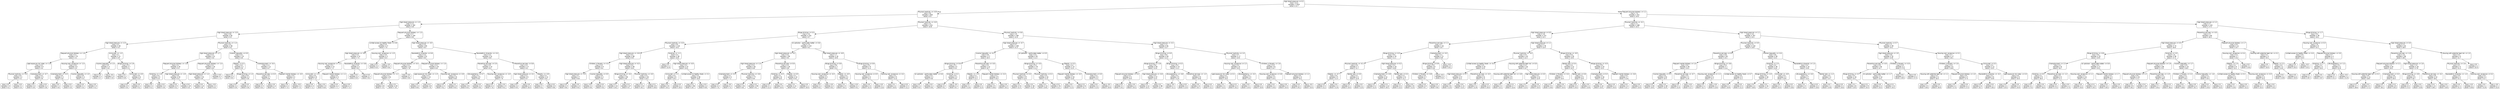 digraph Tree {
node [shape=box, style="rounded", color="black", fontname=helvetica] ;
edge [fontname=helvetica] ;
0 [label="High blood pressure <= 0.1\nmse = 12.4\nsamples = 1024\nvalue = 11.7"] ;
1 [label="Physical inactivity <= -0.9\nmse = 5.6\nsamples = 603\nvalue = 9.5"] ;
0 -> 1 [labeldistance=2.5, labelangle=45, headlabel="True"] ;
2 [label="High blood pressure <= -1.3\nmse = 2.4\nsamples = 182\nvalue = 6.9"] ;
1 -> 2 ;
3 [label="High blood pressure <= -2.0\nmse = 0.8\nsamples = 82\nvalue = 5.5"] ;
2 -> 3 ;
4 [label="High blood pressure <= -2.3\nmse = 0.2\nsamples = 26\nvalue = 4.5"] ;
3 -> 4 ;
5 [label="Frequent physical distress <= -1.9\nmse = 0.1\nsamples = 15\nvalue = 4.1"] ;
4 -> 5 ;
6 [label="Lead exposure risk index <= -1.9\nmse = 0.0\nsamples = 9\nvalue = 4.0"] ;
5 -> 6 ;
7 [label="Physical inactivity <= -2.0\nmse = 0.0\nsamples = 4\nvalue = 4.2"] ;
6 -> 7 ;
8 [label="mse = 0.0\nsamples = 3\nvalue = 4.2"] ;
7 -> 8 ;
9 [label="mse = -0.0\nsamples = 1\nvalue = 4.4"] ;
7 -> 9 ;
10 [label="Unemployment <= -0.7\nmse = 0.0\nsamples = 5\nvalue = 3.9"] ;
6 -> 10 ;
11 [label="mse = 0.0\nsamples = 4\nvalue = 3.9"] ;
10 -> 11 ;
12 [label="mse = 0.0\nsamples = 1\nvalue = 3.8"] ;
10 -> 12 ;
13 [label="Housing cost, excessive <= -1.3\nmse = 0.0\nsamples = 6\nvalue = 4.3"] ;
5 -> 13 ;
14 [label="Unemployment <= -0.4\nmse = 0.0\nsamples = 2\nvalue = 4.6"] ;
13 -> 14 ;
15 [label="mse = 0.0\nsamples = 1\nvalue = 4.6"] ;
14 -> 15 ;
16 [label="mse = 0.0\nsamples = 1\nvalue = 4.5"] ;
14 -> 16 ;
17 [label="Income Inequality <= 1.0\nmse = 0.0\nsamples = 4\nvalue = 4.3"] ;
13 -> 17 ;
18 [label="mse = 0.0\nsamples = 1\nvalue = 4.4"] ;
17 -> 18 ;
19 [label="mse = 0.0\nsamples = 3\nvalue = 4.2"] ;
17 -> 19 ;
20 [label="Uninsured <= -1.3\nmse = 0.1\nsamples = 11\nvalue = 4.9"] ;
4 -> 20 ;
21 [label="Income Inequality <= 1.3\nmse = 0.0\nsamples = 4\nvalue = 4.6"] ;
20 -> 21 ;
22 [label="mse = 0.0\nsamples = 1\nvalue = 4.7"] ;
21 -> 22 ;
23 [label="mse = -0.0\nsamples = 3\nvalue = 4.6"] ;
21 -> 23 ;
24 [label="Binge drinking <= 1.9\nmse = 0.1\nsamples = 7\nvalue = 5.1"] ;
20 -> 24 ;
25 [label="mse = 0.0\nsamples = 1\nvalue = 5.8"] ;
24 -> 25 ;
26 [label="Uninsured <= -0.5\nmse = 0.0\nsamples = 6\nvalue = 5.0"] ;
24 -> 26 ;
27 [label="mse = 0.0\nsamples = 5\nvalue = 5.0"] ;
26 -> 27 ;
28 [label="mse = 0.0\nsamples = 1\nvalue = 5.2"] ;
26 -> 28 ;
29 [label="Physical inactivity <= -1.4\nmse = 0.4\nsamples = 56\nvalue = 5.9"] ;
3 -> 29 ;
30 [label="High blood pressure <= -1.7\nmse = 0.3\nsamples = 41\nvalue = 5.6"] ;
29 -> 30 ;
31 [label="Frequent physical distress <= -1.8\nmse = 0.1\nsamples = 25\nvalue = 5.3"] ;
30 -> 31 ;
32 [label="Smoking <= -1.8\nmse = 0.0\nsamples = 5\nvalue = 5.0"] ;
31 -> 32 ;
33 [label="mse = 0.0\nsamples = 2\nvalue = 5.2"] ;
32 -> 33 ;
34 [label="mse = 0.0\nsamples = 3\nvalue = 4.9"] ;
32 -> 34 ;
35 [label="High blood pressure <= -1.9\nmse = 0.0\nsamples = 20\nvalue = 5.4"] ;
31 -> 35 ;
36 [label="mse = 0.0\nsamples = 5\nvalue = 5.2"] ;
35 -> 36 ;
37 [label="mse = 0.0\nsamples = 15\nvalue = 5.5"] ;
35 -> 37 ;
38 [label="Frequent physical distress <= -1.4\nmse = 0.2\nsamples = 16\nvalue = 6.0"] ;
30 -> 38 ;
39 [label="High blood pressure <= -1.4\nmse = 0.1\nsamples = 15\nvalue = 5.9"] ;
38 -> 39 ;
40 [label="mse = 0.0\nsamples = 13\nvalue = 5.8"] ;
39 -> 40 ;
41 [label="mse = -0.0\nsamples = 2\nvalue = 6.4"] ;
39 -> 41 ;
42 [label="mse = -0.0\nsamples = 1\nvalue = 7.1"] ;
38 -> 42 ;
43 [label="Income Inequality <= 0.0\nmse = 0.2\nsamples = 15\nvalue = 6.6"] ;
29 -> 43 ;
44 [label="Obesity <= 0.1\nmse = 0.0\nsamples = 4\nvalue = 5.9"] ;
43 -> 44 ;
45 [label="mse = 0.0\nsamples = 2\nvalue = 6.0"] ;
44 -> 45 ;
46 [label="Binge drinking <= 1.3\nmse = 0.0\nsamples = 2\nvalue = 5.8"] ;
44 -> 46 ;
47 [label="mse = 0.0\nsamples = 1\nvalue = 5.9"] ;
46 -> 47 ;
48 [label="mse = 0.0\nsamples = 1\nvalue = 5.8"] ;
46 -> 48 ;
49 [label="Unemployment <= -0.4\nmse = 0.1\nsamples = 11\nvalue = 6.7"] ;
43 -> 49 ;
50 [label="Preventive services <= 0.3\nmse = 0.0\nsamples = 7\nvalue = 6.6"] ;
49 -> 50 ;
51 [label="mse = 0.0\nsamples = 3\nvalue = 6.4"] ;
50 -> 51 ;
52 [label="mse = 0.0\nsamples = 4\nvalue = 6.7"] ;
50 -> 52 ;
53 [label="Frequent mental distress <= -0.5\nmse = 0.0\nsamples = 4\nvalue = 7.2"] ;
49 -> 53 ;
54 [label="mse = 0.0\nsamples = 2\nvalue = 7.0"] ;
53 -> 54 ;
55 [label="mse = -0.0\nsamples = 2\nvalue = 7.4"] ;
53 -> 55 ;
56 [label="Frequent physical distress <= -1.3\nmse = 0.7\nsamples = 100\nvalue = 8.0"] ;
2 -> 56 ;
57 [label="Limited access to healthy foods <= 0.8\nmse = 0.4\nsamples = 17\nvalue = 7.0"] ;
56 -> 57 ;
58 [label="High blood pressure <= -0.6\nmse = 0.2\nsamples = 14\nvalue = 7.3"] ;
57 -> 58 ;
59 [label="Housing cost, excessive <= -1.1\nmse = 0.1\nsamples = 12\nvalue = 7.2"] ;
58 -> 59 ;
60 [label="Uninsured <= -1.4\nmse = 0.0\nsamples = 8\nvalue = 7.0"] ;
59 -> 60 ;
61 [label="mse = 0.0\nsamples = 3\nvalue = 7.2"] ;
60 -> 61 ;
62 [label="mse = 0.0\nsamples = 5\nvalue = 6.8"] ;
60 -> 62 ;
63 [label="Frequent mental distress <= -1.1\nmse = 0.0\nsamples = 4\nvalue = 7.4"] ;
59 -> 63 ;
64 [label="mse = 0.0\nsamples = 2\nvalue = 7.7"] ;
63 -> 64 ;
65 [label="mse = 0.0\nsamples = 2\nvalue = 7.3"] ;
63 -> 65 ;
66 [label="Racial/ethnic diversity <= -0.8\nmse = 0.0\nsamples = 2\nvalue = 8.2"] ;
58 -> 66 ;
67 [label="mse = 0.0\nsamples = 1\nvalue = 8.3"] ;
66 -> 67 ;
68 [label="mse = 0.0\nsamples = 1\nvalue = 8.2"] ;
66 -> 68 ;
69 [label="Housing cost, excessive <= -1.5\nmse = 0.0\nsamples = 3\nvalue = 6.3"] ;
57 -> 69 ;
70 [label="mse = 0.0\nsamples = 2\nvalue = 6.3"] ;
69 -> 70 ;
71 [label="mse = -0.0\nsamples = 1\nvalue = 6.6"] ;
69 -> 71 ;
72 [label="High blood pressure <= -0.5\nmse = 0.5\nsamples = 83\nvalue = 8.3"] ;
56 -> 72 ;
73 [label="Racial/ethnic diversity <= 0.6\nmse = 0.3\nsamples = 52\nvalue = 8.0"] ;
72 -> 73 ;
74 [label="Frequent physical distress <= -0.4\nmse = 0.2\nsamples = 32\nvalue = 7.8"] ;
73 -> 74 ;
75 [label="Frequent physical distress <= -1.1\nmse = 0.1\nsamples = 31\nvalue = 7.7"] ;
74 -> 75 ;
76 [label="mse = 0.1\nsamples = 8\nvalue = 7.5"] ;
75 -> 76 ;
77 [label="mse = 0.1\nsamples = 23\nvalue = 7.8"] ;
75 -> 77 ;
78 [label="mse = -0.0\nsamples = 1\nvalue = 9.6"] ;
74 -> 78 ;
79 [label="Frequent physical distress <= -1.0\nmse = 0.3\nsamples = 20\nvalue = 8.4"] ;
73 -> 79 ;
80 [label="Lead exposure risk index <= -1.3\nmse = 0.3\nsamples = 12\nvalue = 8.1"] ;
79 -> 80 ;
81 [label="mse = 0.0\nsamples = 4\nvalue = 8.6"] ;
80 -> 81 ;
82 [label="mse = 0.2\nsamples = 8\nvalue = 7.9"] ;
80 -> 82 ;
83 [label="Housing cost, excessive <= -0.9\nmse = 0.2\nsamples = 8\nvalue = 8.8"] ;
79 -> 83 ;
84 [label="mse = 0.0\nsamples = 4\nvalue = 9.2"] ;
83 -> 84 ;
85 [label="mse = 0.1\nsamples = 4\nvalue = 8.5"] ;
83 -> 85 ;
86 [label="Racial/ethnic diversity <= -0.4\nmse = 0.4\nsamples = 31\nvalue = 8.8"] ;
72 -> 86 ;
87 [label="Preventive services <= 2.0\nmse = 0.2\nsamples = 14\nvalue = 8.3"] ;
86 -> 87 ;
88 [label="Life expectancy <= 0.7\nmse = 0.1\nsamples = 9\nvalue = 8.6"] ;
87 -> 88 ;
89 [label="mse = 0.1\nsamples = 6\nvalue = 8.4"] ;
88 -> 89 ;
90 [label="mse = 0.0\nsamples = 3\nvalue = 9.0"] ;
88 -> 90 ;
91 [label="Housing cost, excessive <= -2.0\nmse = 0.1\nsamples = 5\nvalue = 7.9"] ;
87 -> 91 ;
92 [label="mse = 0.0\nsamples = 2\nvalue = 7.6"] ;
91 -> 92 ;
93 [label="mse = 0.0\nsamples = 3\nvalue = 8.1"] ;
91 -> 93 ;
94 [label="Preventive services <= 0.6\nmse = 0.2\nsamples = 17\nvalue = 9.2"] ;
86 -> 94 ;
95 [label="High blood pressure <= -0.1\nmse = 0.1\nsamples = 5\nvalue = 9.7"] ;
94 -> 95 ;
96 [label="mse = 0.0\nsamples = 2\nvalue = 9.5"] ;
95 -> 96 ;
97 [label="mse = 0.0\nsamples = 3\nvalue = 10.0"] ;
95 -> 97 ;
98 [label="Obesity <= -0.9\nmse = 0.1\nsamples = 12\nvalue = 9.0"] ;
94 -> 98 ;
99 [label="mse = 0.0\nsamples = 7\nvalue = 9.2"] ;
98 -> 99 ;
100 [label="mse = 0.0\nsamples = 5\nvalue = 8.8"] ;
98 -> 100 ;
101 [label="Physical inactivity <= -0.0\nmse = 2.4\nsamples = 421\nvalue = 10.8"] ;
1 -> 101 ;
102 [label="Binge drinking <= 0.3\nmse = 1.0\nsamples = 231\nvalue = 9.7"] ;
101 -> 102 ;
103 [label="Physical inactivity <= -0.3\nmse = 0.5\nsamples = 116\nvalue = 10.2"] ;
102 -> 103 ;
104 [label="High blood pressure <= -0.6\nmse = 0.4\nsamples = 68\nvalue = 9.9"] ;
103 -> 104 ;
105 [label="Children in Poverty <= -0.1\nmse = 0.2\nsamples = 9\nvalue = 9.0"] ;
104 -> 105 ;
106 [label="High blood pressure <= -1.0\nmse = 0.1\nsamples = 7\nvalue = 8.8"] ;
105 -> 106 ;
107 [label="mse = 0.0\nsamples = 3\nvalue = 8.6"] ;
106 -> 107 ;
108 [label="mse = 0.0\nsamples = 4\nvalue = 9.0"] ;
106 -> 108 ;
109 [label="Income Inequality <= 0.5\nmse = 0.0\nsamples = 2\nvalue = 9.5"] ;
105 -> 109 ;
110 [label="mse = -0.0\nsamples = 1\nvalue = 9.6"] ;
109 -> 110 ;
111 [label="mse = 0.0\nsamples = 1\nvalue = 9.3"] ;
109 -> 111 ;
112 [label="High blood pressure <= -0.2\nmse = 0.3\nsamples = 59\nvalue = 10.0"] ;
104 -> 112 ;
113 [label="Binge drinking <= -0.4\nmse = 0.2\nsamples = 39\nvalue = 9.8"] ;
112 -> 113 ;
114 [label="mse = 0.1\nsamples = 12\nvalue = 10.2"] ;
113 -> 114 ;
115 [label="mse = 0.2\nsamples = 27\nvalue = 9.7"] ;
113 -> 115 ;
116 [label="Physical inactivity <= -0.5\nmse = 0.2\nsamples = 20\nvalue = 10.3"] ;
112 -> 116 ;
117 [label="mse = 0.1\nsamples = 12\nvalue = 10.1"] ;
116 -> 117 ;
118 [label="mse = 0.1\nsamples = 8\nvalue = 10.6"] ;
116 -> 118 ;
119 [label="Smoking <= -1.1\nmse = 0.4\nsamples = 48\nvalue = 10.6"] ;
103 -> 119 ;
120 [label="mse = 0.0\nsamples = 1\nvalue = 12.9"] ;
119 -> 120 ;
121 [label="High blood pressure <= -0.5\nmse = 0.2\nsamples = 47\nvalue = 10.5"] ;
119 -> 121 ;
122 [label="Uninsured <= 1.1\nmse = 0.0\nsamples = 9\nvalue = 10.2"] ;
121 -> 122 ;
123 [label="mse = 0.0\nsamples = 8\nvalue = 10.1"] ;
122 -> 123 ;
124 [label="mse = 0.0\nsamples = 1\nvalue = 10.5"] ;
122 -> 124 ;
125 [label="Limited access to healthy foods <= 3.1\nmse = 0.2\nsamples = 38\nvalue = 10.6"] ;
121 -> 125 ;
126 [label="mse = 0.2\nsamples = 36\nvalue = 10.7"] ;
125 -> 126 ;
127 [label="mse = 0.0\nsamples = 2\nvalue = 9.8"] ;
125 -> 127 ;
128 [label="Air pollution - particulate matter <= 0.6\nmse = 1.0\nsamples = 115\nvalue = 9.2"] ;
102 -> 128 ;
129 [label="High blood pressure <= -0.2\nmse = 0.5\nsamples = 99\nvalue = 9.0"] ;
128 -> 129 ;
130 [label="High blood pressure <= -1.4\nmse = 0.4\nsamples = 81\nvalue = 8.8"] ;
129 -> 130 ;
131 [label="Unemployment <= -0.3\nmse = 0.1\nsamples = 4\nvalue = 7.2"] ;
130 -> 131 ;
132 [label="mse = 0.0\nsamples = 2\nvalue = 7.0"] ;
131 -> 132 ;
133 [label="mse = -0.0\nsamples = 2\nvalue = 7.4"] ;
131 -> 133 ;
134 [label="Physical inactivity <= -0.6\nmse = 0.3\nsamples = 77\nvalue = 8.9"] ;
130 -> 134 ;
135 [label="mse = 0.2\nsamples = 31\nvalue = 8.5"] ;
134 -> 135 ;
136 [label="mse = 0.2\nsamples = 46\nvalue = 9.1"] ;
134 -> 136 ;
137 [label="Preventive services <= 0.0\nmse = 0.3\nsamples = 18\nvalue = 9.8"] ;
129 -> 137 ;
138 [label="Smoking <= -0.3\nmse = 0.1\nsamples = 6\nvalue = 10.5"] ;
137 -> 138 ;
139 [label="mse = 0.0\nsamples = 1\nvalue = 11.3"] ;
138 -> 139 ;
140 [label="mse = 0.0\nsamples = 5\nvalue = 10.4"] ;
138 -> 140 ;
141 [label="Obesity <= 0.5\nmse = 0.1\nsamples = 12\nvalue = 9.5"] ;
137 -> 141 ;
142 [label="mse = 0.1\nsamples = 11\nvalue = 9.5"] ;
141 -> 142 ;
143 [label="mse = 0.0\nsamples = 1\nvalue = 10.5"] ;
141 -> 143 ;
144 [label="High blood pressure <= -0.9\nmse = 1.7\nsamples = 16\nvalue = 10.6"] ;
128 -> 144 ;
145 [label="Binge drinking <= 0.9\nmse = 0.8\nsamples = 7\nvalue = 9.2"] ;
144 -> 145 ;
146 [label="Housing cost, excessive <= -0.3\nmse = 0.0\nsamples = 3\nvalue = 8.3"] ;
145 -> 146 ;
147 [label="mse = 0.0\nsamples = 1\nvalue = 8.2"] ;
146 -> 147 ;
148 [label="mse = -0.0\nsamples = 2\nvalue = 8.3"] ;
146 -> 148 ;
149 [label="Obesity <= -0.5\nmse = 0.2\nsamples = 4\nvalue = 9.9"] ;
145 -> 149 ;
150 [label="mse = 0.1\nsamples = 3\nvalue = 10.1"] ;
149 -> 150 ;
151 [label="mse = -0.0\nsamples = 1\nvalue = 9.2"] ;
149 -> 151 ;
152 [label="Binge drinking <= 0.9\nmse = 0.4\nsamples = 9\nvalue = 11.4"] ;
144 -> 152 ;
153 [label="Housing cost, excessive <= 0.5\nmse = 0.1\nsamples = 4\nvalue = 12.1"] ;
152 -> 153 ;
154 [label="mse = 0.0\nsamples = 3\nvalue = 12.3"] ;
153 -> 154 ;
155 [label="mse = -0.0\nsamples = 1\nvalue = 11.8"] ;
153 -> 155 ;
156 [label="Housing cost, excessive <= -0.2\nmse = 0.2\nsamples = 5\nvalue = 11.0"] ;
152 -> 156 ;
157 [label="mse = 0.1\nsamples = 2\nvalue = 10.5"] ;
156 -> 157 ;
158 [label="mse = 0.0\nsamples = 3\nvalue = 11.2"] ;
156 -> 158 ;
159 [label="Physical inactivity <= 0.6\nmse = 1.5\nsamples = 190\nvalue = 11.9"] ;
101 -> 159 ;
160 [label="High blood pressure <= -0.7\nmse = 0.7\nsamples = 109\nvalue = 11.3"] ;
159 -> 160 ;
161 [label="Income Inequality <= -0.1\nmse = 0.6\nsamples = 17\nvalue = 10.3"] ;
160 -> 161 ;
162 [label="Binge drinking <= 0.6\nmse = 0.1\nsamples = 5\nvalue = 9.3"] ;
161 -> 162 ;
163 [label="Air pollution - particulate matter <= 0.6\nmse = 0.0\nsamples = 2\nvalue = 9.6"] ;
162 -> 163 ;
164 [label="mse = 0.0\nsamples = 1\nvalue = 9.5"] ;
163 -> 164 ;
165 [label="mse = 0.0\nsamples = 1\nvalue = 9.6"] ;
163 -> 165 ;
166 [label="Smoking <= 0.1\nmse = 0.0\nsamples = 3\nvalue = 9.0"] ;
162 -> 166 ;
167 [label="mse = 0.0\nsamples = 2\nvalue = 9.1"] ;
166 -> 167 ;
168 [label="mse = -0.0\nsamples = 1\nvalue = 8.7"] ;
166 -> 168 ;
169 [label="Preventive services <= -0.5\nmse = 0.2\nsamples = 12\nvalue = 10.7"] ;
161 -> 169 ;
170 [label="Obesity <= -1.0\nmse = 0.1\nsamples = 3\nvalue = 11.2"] ;
169 -> 170 ;
171 [label="mse = 0.0\nsamples = 1\nvalue = 11.6"] ;
170 -> 171 ;
172 [label="mse = 0.0\nsamples = 2\nvalue = 11.0"] ;
170 -> 172 ;
173 [label="Frequent mental distress <= -0.4\nmse = 0.1\nsamples = 9\nvalue = 10.4"] ;
169 -> 173 ;
174 [label="mse = 0.1\nsamples = 5\nvalue = 10.6"] ;
173 -> 174 ;
175 [label="mse = 0.0\nsamples = 4\nvalue = 10.1"] ;
173 -> 175 ;
176 [label="Air pollution - particulate matter <= 0.5\nmse = 0.5\nsamples = 92\nvalue = 11.4"] ;
160 -> 176 ;
177 [label="Binge drinking <= -0.3\nmse = 0.3\nsamples = 79\nvalue = 11.3"] ;
176 -> 177 ;
178 [label="Physical inactivity <= 0.3\nmse = 0.2\nsamples = 37\nvalue = 11.6"] ;
177 -> 178 ;
179 [label="mse = 0.1\nsamples = 21\nvalue = 11.4"] ;
178 -> 179 ;
180 [label="mse = 0.2\nsamples = 16\nvalue = 11.8"] ;
178 -> 180 ;
181 [label="Physical inactivity <= 0.1\nmse = 0.3\nsamples = 42\nvalue = 11.0"] ;
177 -> 181 ;
182 [label="mse = 0.1\nsamples = 11\nvalue = 10.6"] ;
181 -> 182 ;
183 [label="mse = 0.3\nsamples = 31\nvalue = 11.2"] ;
181 -> 183 ;
184 [label="Obesity <= 0.2\nmse = 0.4\nsamples = 13\nvalue = 12.4"] ;
176 -> 184 ;
185 [label="Frequent mental distress <= -0.3\nmse = 0.2\nsamples = 10\nvalue = 12.6"] ;
184 -> 185 ;
186 [label="mse = 0.0\nsamples = 1\nvalue = 11.3"] ;
185 -> 186 ;
187 [label="mse = 0.1\nsamples = 9\nvalue = 12.7"] ;
185 -> 187 ;
188 [label="Unemployment <= 0.5\nmse = 0.2\nsamples = 3\nvalue = 11.2"] ;
184 -> 188 ;
189 [label="mse = 0.0\nsamples = 2\nvalue = 11.5"] ;
188 -> 189 ;
190 [label="mse = -0.0\nsamples = 1\nvalue = 10.6"] ;
188 -> 190 ;
191 [label="High blood pressure <= -0.1\nmse = 1.3\nsamples = 81\nvalue = 12.7"] ;
159 -> 191 ;
192 [label="Binge drinking <= 0.0\nmse = 0.8\nsamples = 64\nvalue = 12.3"] ;
191 -> 192 ;
193 [label="Binge drinking <= -1.6\nmse = 0.6\nsamples = 50\nvalue = 12.6"] ;
192 -> 193 ;
194 [label="Frequent physical distress <= 0.2\nmse = 0.2\nsamples = 3\nvalue = 14.9"] ;
193 -> 194 ;
195 [label="mse = 0.0\nsamples = 1\nvalue = 14.1"] ;
194 -> 195 ;
196 [label="mse = 0.0\nsamples = 2\nvalue = 15.2"] ;
194 -> 196 ;
197 [label="High blood pressure <= -0.6\nmse = 0.3\nsamples = 47\nvalue = 12.5"] ;
193 -> 197 ;
198 [label="mse = 0.3\nsamples = 11\nvalue = 12.0"] ;
197 -> 198 ;
199 [label="mse = 0.2\nsamples = 36\nvalue = 12.7"] ;
197 -> 199 ;
200 [label="Binge drinking <= 0.2\nmse = 0.3\nsamples = 14\nvalue = 11.2"] ;
192 -> 200 ;
201 [label="Life expectancy <= -0.8\nmse = 0.2\nsamples = 5\nvalue = 11.6"] ;
200 -> 201 ;
202 [label="mse = -0.0\nsamples = 1\nvalue = 11.1"] ;
201 -> 202 ;
203 [label="mse = 0.0\nsamples = 4\nvalue = 11.9"] ;
201 -> 203 ;
204 [label="Preventive services <= -1.3\nmse = 0.1\nsamples = 9\nvalue = 10.8"] ;
200 -> 204 ;
205 [label="mse = 0.0\nsamples = 5\nvalue = 10.7"] ;
204 -> 205 ;
206 [label="mse = 0.0\nsamples = 4\nvalue = 11.2"] ;
204 -> 206 ;
207 [label="Physical inactivity <= 1.0\nmse = 0.7\nsamples = 17\nvalue = 14.0"] ;
191 -> 207 ;
208 [label="Housing cost, excessive <= 1.2\nmse = 0.4\nsamples = 9\nvalue = 13.5"] ;
207 -> 208 ;
209 [label="Lead exposure risk index <= 0.1\nmse = 0.2\nsamples = 6\nvalue = 13.0"] ;
208 -> 209 ;
210 [label="mse = 0.1\nsamples = 2\nvalue = 12.2"] ;
209 -> 210 ;
211 [label="mse = 0.1\nsamples = 4\nvalue = 13.2"] ;
209 -> 211 ;
212 [label="Life expectancy <= -0.3\nmse = 0.1\nsamples = 3\nvalue = 14.1"] ;
208 -> 212 ;
213 [label="mse = 0.0\nsamples = 1\nvalue = 14.4"] ;
212 -> 213 ;
214 [label="mse = 0.0\nsamples = 2\nvalue = 13.9"] ;
212 -> 214 ;
215 [label="Children in Poverty <= 1.6\nmse = 0.3\nsamples = 8\nvalue = 14.7"] ;
207 -> 215 ;
216 [label="Housing cost, excessive <= 0.8\nmse = 0.0\nsamples = 5\nvalue = 14.3"] ;
215 -> 216 ;
217 [label="mse = 0.0\nsamples = 2\nvalue = 14.0"] ;
216 -> 217 ;
218 [label="mse = 0.0\nsamples = 3\nvalue = 14.4"] ;
216 -> 218 ;
219 [label="Frequent physical distress <= 1.2\nmse = 0.0\nsamples = 3\nvalue = 15.2"] ;
215 -> 219 ;
220 [label="mse = 0.0\nsamples = 2\nvalue = 15.2"] ;
219 -> 220 ;
221 [label="mse = -0.0\nsamples = 1\nvalue = 15.4"] ;
219 -> 221 ;
222 [label="Frequent physical distress <= 1.1\nmse = 7.0\nsamples = 421\nvalue = 14.6"] ;
0 -> 222 [labeldistance=2.5, labelangle=-45, headlabel="False"] ;
223 [label="Physical inactivity <= -0.1\nmse = 2.7\nsamples = 288\nvalue = 13.3"] ;
222 -> 223 ;
224 [label="High blood pressure <= 0.5\nmse = 1.8\nsamples = 121\nvalue = 12.1"] ;
223 -> 224 ;
225 [label="Preventive services <= 1.1\nmse = 0.7\nsamples = 43\nvalue = 10.7"] ;
224 -> 225 ;
226 [label="Binge drinking <= -0.3\nmse = 0.5\nsamples = 32\nvalue = 11.1"] ;
225 -> 226 ;
227 [label="Physical inactivity <= -0.1\nmse = 0.4\nsamples = 7\nvalue = 11.7"] ;
226 -> 227 ;
228 [label="Obesity <= -0.7\nmse = 0.0\nsamples = 5\nvalue = 11.4"] ;
227 -> 228 ;
229 [label="mse = 0.0\nsamples = 3\nvalue = 11.2"] ;
228 -> 229 ;
230 [label="mse = 0.0\nsamples = 2\nvalue = 11.6"] ;
228 -> 230 ;
231 [label="Dental care <= 0.5\nmse = 0.1\nsamples = 2\nvalue = 12.8"] ;
227 -> 231 ;
232 [label="mse = 0.0\nsamples = 1\nvalue = 13.0"] ;
231 -> 232 ;
233 [label="mse = 0.0\nsamples = 1\nvalue = 12.5"] ;
231 -> 233 ;
234 [label="High blood pressure <= 0.2\nmse = 0.2\nsamples = 25\nvalue = 10.8"] ;
226 -> 234 ;
235 [label="Unemployment <= -0.9\nmse = 0.2\nsamples = 14\nvalue = 10.6"] ;
234 -> 235 ;
236 [label="mse = 0.2\nsamples = 2\nvalue = 11.5"] ;
235 -> 236 ;
237 [label="mse = 0.1\nsamples = 12\nvalue = 10.5"] ;
235 -> 237 ;
238 [label="Dental care <= 0.4\nmse = 0.1\nsamples = 11\nvalue = 11.1"] ;
234 -> 238 ;
239 [label="mse = 0.1\nsamples = 3\nvalue = 11.5"] ;
238 -> 239 ;
240 [label="mse = 0.0\nsamples = 8\nvalue = 11.0"] ;
238 -> 240 ;
241 [label="Unemployment <= -0.3\nmse = 0.1\nsamples = 11\nvalue = 9.8"] ;
225 -> 241 ;
242 [label="Binge drinking <= 0.9\nmse = 0.0\nsamples = 8\nvalue = 9.6"] ;
241 -> 242 ;
243 [label="Children in Poverty <= -0.8\nmse = 0.0\nsamples = 7\nvalue = 9.7"] ;
242 -> 243 ;
244 [label="mse = 0.0\nsamples = 5\nvalue = 9.7"] ;
243 -> 244 ;
245 [label="mse = 0.0\nsamples = 2\nvalue = 9.8"] ;
243 -> 245 ;
246 [label="mse = -0.0\nsamples = 1\nvalue = 9.3"] ;
242 -> 246 ;
247 [label="mse = -0.0\nsamples = 3\nvalue = 10.1"] ;
241 -> 247 ;
248 [label="High blood pressure <= 1.1\nmse = 0.7\nsamples = 78\nvalue = 12.9"] ;
224 -> 248 ;
249 [label="Physical inactivity <= -0.3\nmse = 0.3\nsamples = 43\nvalue = 12.3"] ;
248 -> 249 ;
250 [label="Limited access to healthy foods <= -0.4\nmse = 0.3\nsamples = 23\nvalue = 12.0"] ;
249 -> 250 ;
251 [label="High blood pressure <= 0.7\nmse = 0.1\nsamples = 17\nvalue = 12.2"] ;
250 -> 251 ;
252 [label="mse = 0.0\nsamples = 6\nvalue = 11.9"] ;
251 -> 252 ;
253 [label="mse = 0.0\nsamples = 11\nvalue = 12.4"] ;
251 -> 253 ;
254 [label="Preventive services <= -0.3\nmse = 0.4\nsamples = 6\nvalue = 11.3"] ;
250 -> 254 ;
255 [label="mse = 0.0\nsamples = 2\nvalue = 11.8"] ;
254 -> 255 ;
256 [label="mse = 0.3\nsamples = 4\nvalue = 10.9"] ;
254 -> 256 ;
257 [label="Housing with potential lead risk <= 0.0\nmse = 0.2\nsamples = 20\nvalue = 12.7"] ;
249 -> 257 ;
258 [label="Housing with potential lead risk <= -0.9\nmse = 0.1\nsamples = 9\nvalue = 12.4"] ;
257 -> 258 ;
259 [label="mse = 0.0\nsamples = 2\nvalue = 12.1"] ;
258 -> 259 ;
260 [label="mse = 0.1\nsamples = 7\nvalue = 12.6"] ;
258 -> 260 ;
261 [label="High blood pressure <= 0.5\nmse = 0.1\nsamples = 11\nvalue = 12.9"] ;
257 -> 261 ;
262 [label="mse = 0.1\nsamples = 2\nvalue = 12.4"] ;
261 -> 262 ;
263 [label="mse = 0.0\nsamples = 9\nvalue = 13.0"] ;
261 -> 263 ;
264 [label="Binge drinking <= -0.5\nmse = 0.4\nsamples = 35\nvalue = 13.6"] ;
248 -> 264 ;
265 [label="Dental care <= 0.4\nmse = 0.2\nsamples = 12\nvalue = 14.3"] ;
264 -> 265 ;
266 [label="Children in Poverty <= -0.4\nmse = 0.1\nsamples = 7\nvalue = 14.5"] ;
265 -> 266 ;
267 [label="mse = 0.1\nsamples = 3\nvalue = 14.8"] ;
266 -> 267 ;
268 [label="mse = 0.0\nsamples = 4\nvalue = 14.4"] ;
266 -> 268 ;
269 [label="Dental care <= 0.6\nmse = 0.1\nsamples = 5\nvalue = 13.9"] ;
265 -> 269 ;
270 [label="mse = 0.0\nsamples = 3\nvalue = 14.0"] ;
269 -> 270 ;
271 [label="mse = 0.0\nsamples = 2\nvalue = 13.6"] ;
269 -> 271 ;
272 [label="Binge drinking <= -0.3\nmse = 0.2\nsamples = 23\nvalue = 13.3"] ;
264 -> 272 ;
273 [label="Unemployment <= 0.4\nmse = 0.1\nsamples = 16\nvalue = 13.5"] ;
272 -> 273 ;
274 [label="mse = 0.0\nsamples = 14\nvalue = 13.5"] ;
273 -> 274 ;
275 [label="mse = 0.0\nsamples = 2\nvalue = 14.0"] ;
273 -> 275 ;
276 [label="Frequent mental distress <= -0.6\nmse = 0.0\nsamples = 7\nvalue = 12.8"] ;
272 -> 276 ;
277 [label="mse = 0.0\nsamples = 4\nvalue = 12.7"] ;
276 -> 277 ;
278 [label="mse = 0.0\nsamples = 3\nvalue = 13.0"] ;
276 -> 278 ;
279 [label="High blood pressure <= 1.1\nmse = 1.6\nsamples = 167\nvalue = 14.2"] ;
223 -> 279 ;
280 [label="Physical inactivity <= 0.5\nmse = 1.2\nsamples = 118\nvalue = 13.8"] ;
279 -> 280 ;
281 [label="Preventive services <= 0.5\nmse = 0.8\nsamples = 62\nvalue = 13.1"] ;
280 -> 281 ;
282 [label="Frequent mental distress <= 1.0\nmse = 0.5\nsamples = 55\nvalue = 13.3"] ;
281 -> 282 ;
283 [label="Income Inequality <= 0.1\nmse = 0.4\nsamples = 52\nvalue = 13.4"] ;
282 -> 283 ;
284 [label="mse = 0.3\nsamples = 34\nvalue = 13.6"] ;
283 -> 284 ;
285 [label="mse = 0.2\nsamples = 18\nvalue = 12.9"] ;
283 -> 285 ;
286 [label="Preventive services <= -0.7\nmse = 0.0\nsamples = 3\nvalue = 11.8"] ;
282 -> 286 ;
287 [label="mse = 0.0\nsamples = 1\nvalue = 11.9"] ;
286 -> 287 ;
288 [label="mse = -0.0\nsamples = 2\nvalue = 11.7"] ;
286 -> 288 ;
289 [label="Binge drinking <= -0.6\nmse = 0.5\nsamples = 7\nvalue = 11.6"] ;
281 -> 289 ;
290 [label="Housing cost, excessive <= -1.1\nmse = 0.0\nsamples = 2\nvalue = 12.7"] ;
289 -> 290 ;
291 [label="mse = 0.0\nsamples = 1\nvalue = 12.7"] ;
290 -> 291 ;
292 [label="mse = -0.0\nsamples = 1\nvalue = 12.8"] ;
290 -> 292 ;
293 [label="Limited access to healthy foods <= 0.7\nmse = 0.0\nsamples = 5\nvalue = 11.2"] ;
289 -> 293 ;
294 [label="mse = 0.0\nsamples = 2\nvalue = 10.9"] ;
293 -> 294 ;
295 [label="mse = 0.0\nsamples = 3\nvalue = 11.3"] ;
293 -> 295 ;
296 [label="Income Inequality <= -0.4\nmse = 0.6\nsamples = 56\nvalue = 14.4"] ;
280 -> 296 ;
297 [label="Smoking <= 1.3\nmse = 0.5\nsamples = 46\nvalue = 14.6"] ;
296 -> 297 ;
298 [label="Binge drinking <= -2.0\nmse = 0.4\nsamples = 43\nvalue = 14.7"] ;
297 -> 298 ;
299 [label="mse = 0.4\nsamples = 2\nvalue = 16.5"] ;
298 -> 299 ;
300 [label="mse = 0.3\nsamples = 41\nvalue = 14.7"] ;
298 -> 300 ;
301 [label="Uninsured <= -0.9\nmse = 0.0\nsamples = 3\nvalue = 13.6"] ;
297 -> 301 ;
302 [label="mse = 0.0\nsamples = 1\nvalue = 13.4"] ;
301 -> 302 ;
303 [label="mse = 0.0\nsamples = 2\nvalue = 13.8"] ;
301 -> 303 ;
304 [label="Racial/ethnic diversity <= 1.3\nmse = 0.4\nsamples = 10\nvalue = 13.6"] ;
296 -> 304 ;
305 [label="Life expectancy <= -0.0\nmse = 0.2\nsamples = 7\nvalue = 13.4"] ;
304 -> 305 ;
306 [label="mse = 0.1\nsamples = 4\nvalue = 13.1"] ;
305 -> 306 ;
307 [label="mse = 0.0\nsamples = 3\nvalue = 13.8"] ;
305 -> 307 ;
308 [label="Dental care <= -1.2\nmse = 0.0\nsamples = 3\nvalue = 14.7"] ;
304 -> 308 ;
309 [label="mse = 0.0\nsamples = 1\nvalue = 14.8"] ;
308 -> 309 ;
310 [label="mse = 0.0\nsamples = 2\nvalue = 14.6"] ;
308 -> 310 ;
311 [label="Physical inactivity <= 0.7\nmse = 1.1\nsamples = 49\nvalue = 15.2"] ;
279 -> 311 ;
312 [label="High blood pressure <= 1.9\nmse = 0.8\nsamples = 32\nvalue = 14.8"] ;
311 -> 312 ;
313 [label="Preventive services <= -0.5\nmse = 0.5\nsamples = 30\nvalue = 14.7"] ;
312 -> 313 ;
314 [label="Binge drinking <= -0.7\nmse = 0.3\nsamples = 16\nvalue = 15.1"] ;
313 -> 314 ;
315 [label="mse = 0.1\nsamples = 8\nvalue = 15.5"] ;
314 -> 315 ;
316 [label="mse = 0.1\nsamples = 8\nvalue = 14.4"] ;
314 -> 316 ;
317 [label="Air pollution - particulate matter <= -1.7\nmse = 0.2\nsamples = 14\nvalue = 14.2"] ;
313 -> 317 ;
318 [label="mse = 0.0\nsamples = 3\nvalue = 13.4"] ;
317 -> 318 ;
319 [label="mse = 0.1\nsamples = 11\nvalue = 14.4"] ;
317 -> 319 ;
320 [label="Children in Poverty <= -0.3\nmse = 0.3\nsamples = 2\nvalue = 17.8"] ;
312 -> 320 ;
321 [label="mse = 0.0\nsamples = 1\nvalue = 18.3"] ;
320 -> 321 ;
322 [label="mse = 0.0\nsamples = 1\nvalue = 17.3"] ;
320 -> 322 ;
323 [label="Housing cost, excessive <= 0.1\nmse = 0.7\nsamples = 17\nvalue = 16.1"] ;
311 -> 323 ;
324 [label="Children in Poverty <= 1.0\nmse = 0.4\nsamples = 6\nvalue = 16.8"] ;
323 -> 324 ;
325 [label="Housing with potential lead risk <= 1.1\nmse = 0.2\nsamples = 4\nvalue = 16.5"] ;
324 -> 325 ;
326 [label="mse = 0.1\nsamples = 3\nvalue = 16.0"] ;
325 -> 326 ;
327 [label="mse = 0.0\nsamples = 1\nvalue = 16.9"] ;
325 -> 327 ;
328 [label="Frequent physical distress <= 1.0\nmse = 0.0\nsamples = 2\nvalue = 17.4"] ;
324 -> 328 ;
329 [label="mse = 0.0\nsamples = 1\nvalue = 17.3"] ;
328 -> 329 ;
330 [label="mse = 0.0\nsamples = 1\nvalue = 17.5"] ;
328 -> 330 ;
331 [label="Uninsured <= 0.2\nmse = 0.2\nsamples = 11\nvalue = 15.5"] ;
323 -> 331 ;
332 [label="Racial/ethnic diversity <= -0.2\nmse = 0.1\nsamples = 6\nvalue = 15.8"] ;
331 -> 332 ;
333 [label="mse = 0.0\nsamples = 5\nvalue = 15.7"] ;
332 -> 333 ;
334 [label="mse = 0.0\nsamples = 1\nvalue = 16.4"] ;
332 -> 334 ;
335 [label="Lead exposure risk index <= 0.3\nmse = 0.0\nsamples = 5\nvalue = 15.0"] ;
331 -> 335 ;
336 [label="mse = 0.0\nsamples = 1\nvalue = 15.3"] ;
335 -> 336 ;
337 [label="mse = 0.0\nsamples = 4\nvalue = 14.9"] ;
335 -> 337 ;
338 [label="High blood pressure <= 1.2\nmse = 4.7\nsamples = 133\nvalue = 17.5"] ;
222 -> 338 ;
339 [label="Preventive services <= -0.5\nmse = 2.7\nsamples = 84\nvalue = 16.5"] ;
338 -> 339 ;
340 [label="High blood pressure <= 0.5\nmse = 1.7\nsamples = 73\nvalue = 16.9"] ;
339 -> 340 ;
341 [label="Binge drinking <= -0.9\nmse = 0.6\nsamples = 25\nvalue = 15.9"] ;
340 -> 341 ;
342 [label="Unemployment <= 1.3\nmse = 0.1\nsamples = 8\nvalue = 16.7"] ;
341 -> 342 ;
343 [label="Smoking <= 0.5\nmse = 0.1\nsamples = 5\nvalue = 16.5"] ;
342 -> 343 ;
344 [label="mse = 0.0\nsamples = 1\nvalue = 17.0"] ;
343 -> 344 ;
345 [label="mse = 0.0\nsamples = 4\nvalue = 16.4"] ;
343 -> 345 ;
346 [label="Preventive services <= -1.2\nmse = 0.1\nsamples = 3\nvalue = 17.1"] ;
342 -> 346 ;
347 [label="mse = 0.0\nsamples = 2\nvalue = 17.0"] ;
346 -> 347 ;
348 [label="mse = 0.0\nsamples = 1\nvalue = 17.5"] ;
346 -> 348 ;
349 [label="Air pollution - particulate matter <= 0.6\nmse = 0.2\nsamples = 17\nvalue = 15.4"] ;
341 -> 349 ;
350 [label="Housing cost, excessive <= 1.1\nmse = 0.1\nsamples = 14\nvalue = 15.2"] ;
349 -> 350 ;
351 [label="mse = 0.0\nsamples = 3\nvalue = 14.8"] ;
350 -> 351 ;
352 [label="mse = 0.1\nsamples = 11\nvalue = 15.4"] ;
350 -> 352 ;
353 [label="Frequent mental distress <= 1.7\nmse = 0.0\nsamples = 3\nvalue = 16.2"] ;
349 -> 353 ;
354 [label="mse = 0.0\nsamples = 2\nvalue = 16.3"] ;
353 -> 354 ;
355 [label="mse = 0.0\nsamples = 1\nvalue = 15.8"] ;
353 -> 355 ;
356 [label="Smoking <= 2.0\nmse = 1.6\nsamples = 48\nvalue = 17.4"] ;
340 -> 356 ;
357 [label="Frequent physical distress <= 1.9\nmse = 1.1\nsamples = 38\nvalue = 17.8"] ;
356 -> 357 ;
358 [label="Frequent physical distress <= 1.2\nmse = 0.6\nsamples = 24\nvalue = 17.2"] ;
357 -> 358 ;
359 [label="mse = 0.2\nsamples = 6\nvalue = 16.2"] ;
358 -> 359 ;
360 [label="mse = 0.4\nsamples = 18\nvalue = 17.4"] ;
358 -> 360 ;
361 [label="Preventive services <= -1.5\nmse = 0.5\nsamples = 14\nvalue = 18.8"] ;
357 -> 361 ;
362 [label="mse = 0.3\nsamples = 7\nvalue = 19.3"] ;
361 -> 362 ;
363 [label="mse = 0.2\nsamples = 7\nvalue = 18.3"] ;
361 -> 363 ;
364 [label="Income Inequality <= -1.7\nmse = 0.5\nsamples = 10\nvalue = 16.0"] ;
356 -> 364 ;
365 [label="Children in Poverty <= 2.4\nmse = 0.3\nsamples = 5\nvalue = 16.4"] ;
364 -> 365 ;
366 [label="mse = 0.0\nsamples = 3\nvalue = 16.8"] ;
365 -> 366 ;
367 [label="mse = 0.0\nsamples = 2\nvalue = 15.7"] ;
365 -> 367 ;
368 [label="Income Inequality <= -1.6\nmse = 0.1\nsamples = 5\nvalue = 15.4"] ;
364 -> 368 ;
369 [label="mse = 0.0\nsamples = 2\nvalue = 14.9"] ;
368 -> 369 ;
370 [label="mse = 0.1\nsamples = 3\nvalue = 15.5"] ;
368 -> 370 ;
371 [label="Frequent physical distress <= 1.7\nmse = 0.9\nsamples = 11\nvalue = 13.7"] ;
339 -> 371 ;
372 [label="Housing cost, excessive <= 0.4\nmse = 0.3\nsamples = 7\nvalue = 13.2"] ;
371 -> 372 ;
373 [label="Obesity <= 1.3\nmse = 0.1\nsamples = 6\nvalue = 13.1"] ;
372 -> 373 ;
374 [label="Limited access to healthy foods <= 0.1\nmse = 0.1\nsamples = 2\nvalue = 12.6"] ;
373 -> 374 ;
375 [label="mse = 0.0\nsamples = 1\nvalue = 12.8"] ;
374 -> 375 ;
376 [label="mse = 0.0\nsamples = 1\nvalue = 12.2"] ;
374 -> 376 ;
377 [label="Housing cost, excessive <= -0.3\nmse = 0.0\nsamples = 4\nvalue = 13.3"] ;
373 -> 377 ;
378 [label="mse = 0.0\nsamples = 2\nvalue = 13.4"] ;
377 -> 378 ;
379 [label="mse = 0.0\nsamples = 2\nvalue = 13.2"] ;
377 -> 379 ;
380 [label="mse = 0.0\nsamples = 1\nvalue = 14.6"] ;
372 -> 380 ;
381 [label="Housing with potential lead risk <= 0.1\nmse = 0.1\nsamples = 4\nvalue = 15.1"] ;
371 -> 381 ;
382 [label="mse = 0.0\nsamples = 1\nvalue = 15.5"] ;
381 -> 382 ;
383 [label="Obesity <= 2.1\nmse = 0.0\nsamples = 3\nvalue = 14.9"] ;
381 -> 383 ;
384 [label="mse = 0.0\nsamples = 1\nvalue = 14.8"] ;
383 -> 384 ;
385 [label="mse = 0.0\nsamples = 2\nvalue = 15.0"] ;
383 -> 385 ;
386 [label="Binge drinking <= -1.7\nmse = 3.4\nsamples = 49\nvalue = 19.2"] ;
338 -> 386 ;
387 [label="Housing cost, excessive <= 0.4\nmse = 1.8\nsamples = 6\nvalue = 22.1"] ;
386 -> 387 ;
388 [label="Limited access to healthy foods <= -0.4\nmse = 0.0\nsamples = 2\nvalue = 23.4"] ;
387 -> 388 ;
389 [label="mse = 0.0\nsamples = 1\nvalue = 23.5"] ;
388 -> 389 ;
390 [label="mse = -0.0\nsamples = 1\nvalue = 23.2"] ;
388 -> 390 ;
391 [label="Frequent physical distress <= 3.0\nmse = 0.7\nsamples = 4\nvalue = 21.1"] ;
387 -> 391 ;
392 [label="Smoking <= 2.7\nmse = 0.2\nsamples = 2\nvalue = 20.2"] ;
391 -> 392 ;
393 [label="mse = 0.0\nsamples = 1\nvalue = 20.7"] ;
392 -> 393 ;
394 [label="mse = 0.0\nsamples = 1\nvalue = 19.7"] ;
392 -> 394 ;
395 [label="Life expectancy <= -1.2\nmse = 0.1\nsamples = 2\nvalue = 21.6"] ;
391 -> 395 ;
396 [label="mse = 0.0\nsamples = 1\nvalue = 21.1"] ;
395 -> 396 ;
397 [label="mse = -0.0\nsamples = 1\nvalue = 21.9"] ;
395 -> 397 ;
398 [label="High blood pressure <= 3.0\nmse = 2.4\nsamples = 43\nvalue = 18.9"] ;
386 -> 398 ;
399 [label="Preventive services <= -1.0\nmse = 1.6\nsamples = 38\nvalue = 18.5"] ;
398 -> 399 ;
400 [label="Frequent physical distress <= 2.1\nmse = 1.2\nsamples = 20\nvalue = 19.2"] ;
399 -> 400 ;
401 [label="Housing with potential lead risk <= 0.1\nmse = 0.6\nsamples = 11\nvalue = 18.5"] ;
400 -> 401 ;
402 [label="mse = 0.1\nsamples = 7\nvalue = 18.8"] ;
401 -> 402 ;
403 [label="mse = 0.2\nsamples = 4\nvalue = 17.2"] ;
401 -> 403 ;
404 [label="Unemployment <= 0.3\nmse = 0.8\nsamples = 9\nvalue = 20.0"] ;
400 -> 404 ;
405 [label="mse = 0.0\nsamples = 1\nvalue = 18.1"] ;
404 -> 405 ;
406 [label="mse = 0.3\nsamples = 8\nvalue = 20.3"] ;
404 -> 406 ;
407 [label="High blood pressure <= 1.6\nmse = 1.0\nsamples = 18\nvalue = 17.8"] ;
399 -> 407 ;
408 [label="Binge drinking <= -0.9\nmse = 0.3\nsamples = 5\nvalue = 16.7"] ;
407 -> 408 ;
409 [label="mse = 0.1\nsamples = 3\nvalue = 17.0"] ;
408 -> 409 ;
410 [label="mse = 0.0\nsamples = 2\nvalue = 15.8"] ;
408 -> 410 ;
411 [label="Preventive services <= -0.2\nmse = 0.6\nsamples = 13\nvalue = 18.2"] ;
407 -> 411 ;
412 [label="mse = 0.4\nsamples = 11\nvalue = 18.4"] ;
411 -> 412 ;
413 [label="mse = 0.0\nsamples = 2\nvalue = 16.5"] ;
411 -> 413 ;
414 [label="Housing with potential lead risk <= 1.0\nmse = 0.4\nsamples = 5\nvalue = 21.7"] ;
398 -> 414 ;
415 [label="Physical inactivity <= 1.6\nmse = 0.1\nsamples = 4\nvalue = 21.3"] ;
414 -> 415 ;
416 [label="Racial/ethnic diversity <= -1.3\nmse = 0.0\nsamples = 2\nvalue = 21.1"] ;
415 -> 416 ;
417 [label="mse = 0.0\nsamples = 1\nvalue = 21.2"] ;
416 -> 417 ;
418 [label="mse = -0.0\nsamples = 1\nvalue = 20.8"] ;
416 -> 418 ;
419 [label="Housing cost, excessive <= 0.2\nmse = 0.0\nsamples = 2\nvalue = 21.7"] ;
415 -> 419 ;
420 [label="mse = 0.0\nsamples = 1\nvalue = 21.8"] ;
419 -> 420 ;
421 [label="mse = -0.0\nsamples = 1\nvalue = 21.6"] ;
419 -> 421 ;
422 [label="mse = 0.0\nsamples = 1\nvalue = 22.5"] ;
414 -> 422 ;
}